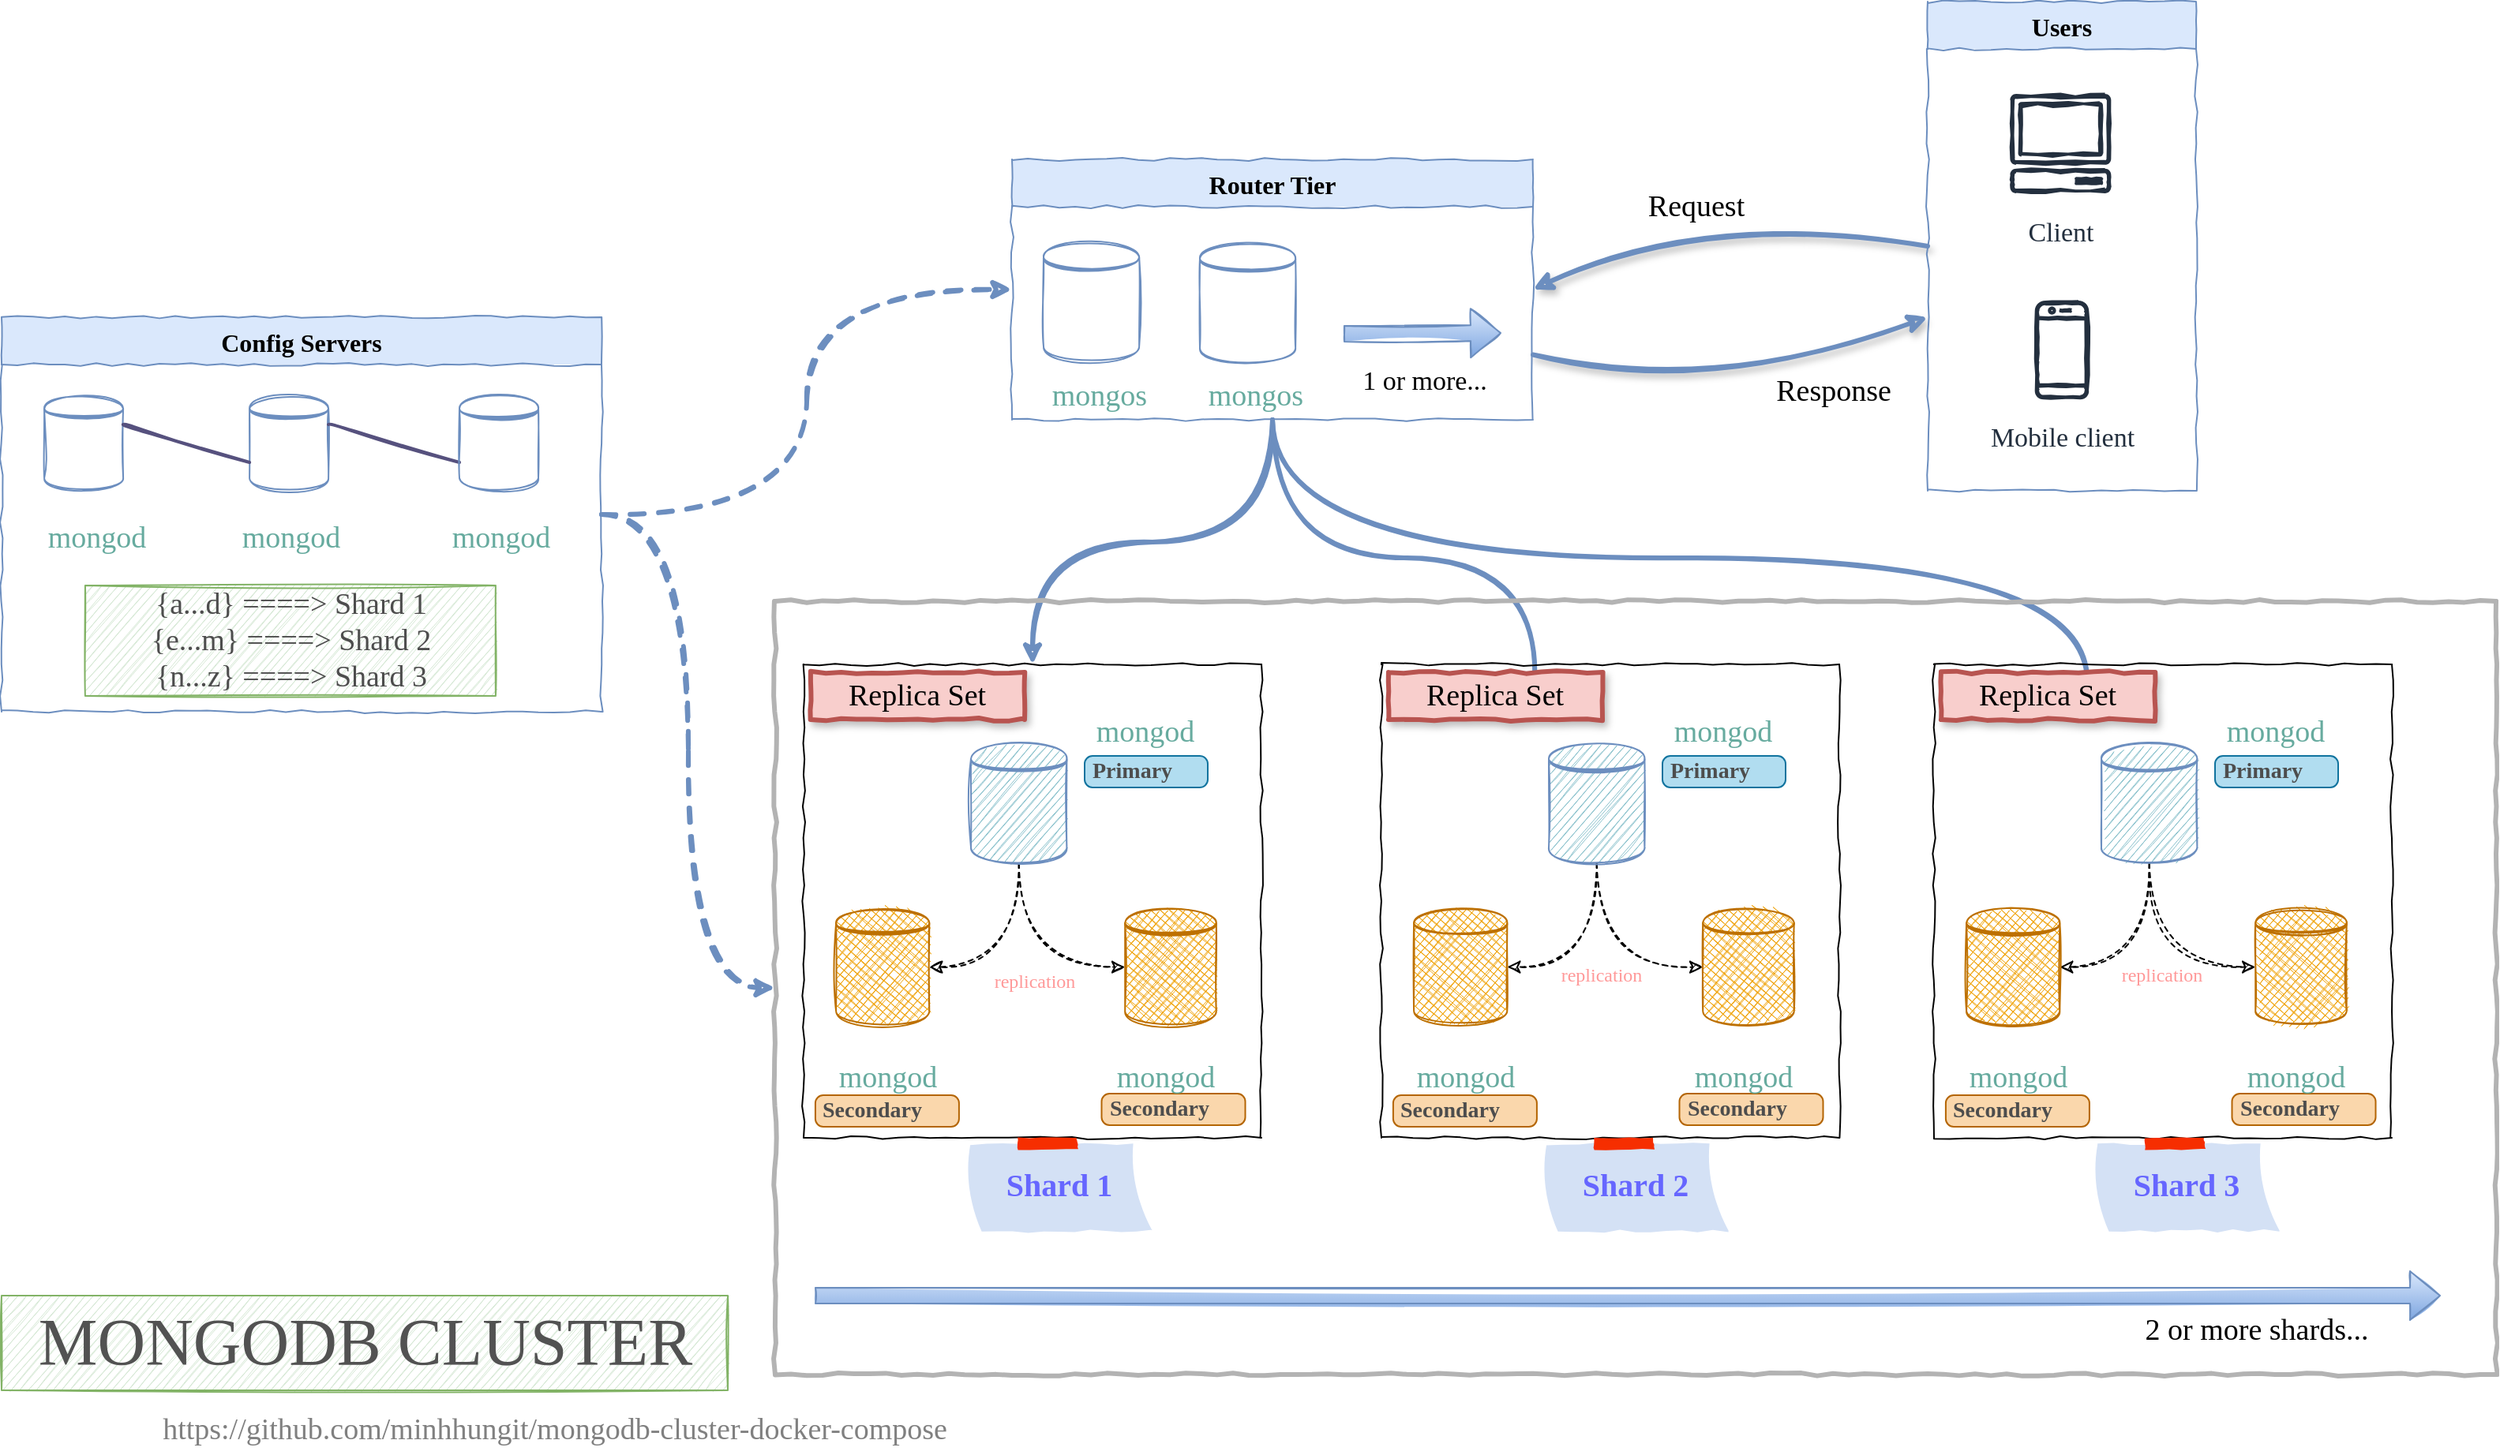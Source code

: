 <mxfile version="14.6.13" type="device"><diagram id="qruu1qbwlz3xJrJUmYNn" name="Page-1"><mxGraphModel dx="2073" dy="1407" grid="1" gridSize="10" guides="1" tooltips="1" connect="1" arrows="1" fold="1" page="0" pageScale="1" pageWidth="1200" pageHeight="1920" background="none" math="0" shadow="0"><root><mxCell id="0"/><mxCell id="1" parent="0"/><mxCell id="0djMGg18RLycCViblu4X-213" style="edgeStyle=orthogonalEdgeStyle;orthogonalLoop=1;jettySize=auto;html=1;exitX=1;exitY=0.5;exitDx=0;exitDy=0;entryX=0;entryY=0.5;entryDx=0;entryDy=0;fontFamily=Lucida Console;fontSize=12;strokeWidth=3;fillColor=#dae8fc;strokeColor=#6c8ebf;dashed=1;curved=1;sketch=1;" edge="1" parent="1" source="0djMGg18RLycCViblu4X-12" target="0djMGg18RLycCViblu4X-15"><mxGeometry relative="1" as="geometry"/></mxCell><mxCell id="0djMGg18RLycCViblu4X-353" style="edgeStyle=orthogonalEdgeStyle;orthogonalLoop=1;jettySize=auto;html=1;exitX=1;exitY=0.5;exitDx=0;exitDy=0;entryX=0;entryY=0.5;entryDx=0;entryDy=0;fontFamily=Lucida Console;fontSize=12;fillColor=#dae8fc;strokeColor=#6c8ebf;strokeWidth=3;dashed=1;curved=1;sketch=1;" edge="1" parent="1" source="0djMGg18RLycCViblu4X-12" target="0djMGg18RLycCViblu4X-278"><mxGeometry relative="1" as="geometry"/></mxCell><mxCell id="0djMGg18RLycCViblu4X-12" value="Config Servers" style="swimlane;fontSize=16;startSize=30;fontFamily=Lucida Console;sketchStyle=comic;collapsible=0;fillColor=#dae8fc;strokeColor=#6c8ebf;sketch=1;" vertex="1" parent="1"><mxGeometry x="-230" y="130" width="380" height="250" as="geometry"/></mxCell><mxCell id="0djMGg18RLycCViblu4X-84" value="" style="group;sketch=1;" vertex="1" connectable="0" parent="0djMGg18RLycCViblu4X-12"><mxGeometry x="27.05" y="50" width="65.9" height="75" as="geometry"/></mxCell><mxCell id="0djMGg18RLycCViblu4X-73" value="" style="shape=datastore;whiteSpace=wrap;html=1;glass=0;fontFamily=Lucida Console;fontSize=16;strokeColor=#6c8ebf;shadow=0;fillStyle=solid;sketch=1;" vertex="1" parent="0djMGg18RLycCViblu4X-84"><mxGeometry width="50" height="60" as="geometry"/></mxCell><mxCell id="0djMGg18RLycCViblu4X-74" value="" style="shape=image;verticalLabelPosition=bottom;labelBackgroundColor=#ffffff;verticalAlign=top;aspect=fixed;imageAspect=0;image=https://upload.wikimedia.org/wikipedia/commons/thumb/f/f9/Antu_mongodb.svg/2048px-Antu_mongodb.svg.png;direction=south;sketch=1;" vertex="1" parent="0djMGg18RLycCViblu4X-84"><mxGeometry x="11.667" y="19.997" width="26.667" height="26.667" as="geometry"/></mxCell><mxCell id="0djMGg18RLycCViblu4X-82" value="" style="shape=image;verticalLabelPosition=bottom;labelBackgroundColor=#ffffff;verticalAlign=top;aspect=fixed;imageAspect=0;image=https://www.docker.com/wp-content/uploads/2022/03/vertical-logo-monochromatic.png;sketch=1;" vertex="1" parent="0djMGg18RLycCViblu4X-84"><mxGeometry x="25" y="40" width="40.9" height="35" as="geometry"/></mxCell><mxCell id="0djMGg18RLycCViblu4X-85" value="" style="group;sketch=1;" vertex="1" connectable="0" parent="0djMGg18RLycCViblu4X-12"><mxGeometry x="157.05" y="50" width="65.9" height="75" as="geometry"/></mxCell><mxCell id="0djMGg18RLycCViblu4X-86" value="" style="shape=datastore;whiteSpace=wrap;html=1;glass=0;fontFamily=Lucida Console;fontSize=16;strokeColor=#6c8ebf;shadow=0;fillStyle=solid;sketch=1;" vertex="1" parent="0djMGg18RLycCViblu4X-85"><mxGeometry width="50" height="60" as="geometry"/></mxCell><mxCell id="0djMGg18RLycCViblu4X-87" value="" style="shape=image;verticalLabelPosition=bottom;labelBackgroundColor=#ffffff;verticalAlign=top;aspect=fixed;imageAspect=0;image=https://upload.wikimedia.org/wikipedia/commons/thumb/f/f9/Antu_mongodb.svg/2048px-Antu_mongodb.svg.png;direction=south;sketch=1;" vertex="1" parent="0djMGg18RLycCViblu4X-85"><mxGeometry x="11.667" y="19.997" width="26.667" height="26.667" as="geometry"/></mxCell><mxCell id="0djMGg18RLycCViblu4X-88" value="" style="shape=image;verticalLabelPosition=bottom;labelBackgroundColor=#ffffff;verticalAlign=top;aspect=fixed;imageAspect=0;image=https://www.docker.com/wp-content/uploads/2022/03/vertical-logo-monochromatic.png;sketch=1;" vertex="1" parent="0djMGg18RLycCViblu4X-85"><mxGeometry x="25" y="40" width="40.9" height="35" as="geometry"/></mxCell><mxCell id="0djMGg18RLycCViblu4X-419" value="mongod" style="text;html=1;align=center;verticalAlign=middle;resizable=0;points=[];autosize=1;strokeColor=none;fontSize=19;fontFamily=Lucida Console;fontColor=#67AB9F;sketch=1;" vertex="1" parent="0djMGg18RLycCViblu4X-12"><mxGeometry x="142.95" y="125" width="80" height="30" as="geometry"/></mxCell><mxCell id="0djMGg18RLycCViblu4X-421" value="mongod" style="text;html=1;align=center;verticalAlign=middle;resizable=0;points=[];autosize=1;strokeColor=none;fontSize=19;fontFamily=Lucida Console;fontColor=#67AB9F;sketch=1;" vertex="1" parent="0djMGg18RLycCViblu4X-12"><mxGeometry x="20.0" y="125" width="80" height="30" as="geometry"/></mxCell><mxCell id="0djMGg18RLycCViblu4X-422" value="mongod" style="text;html=1;align=center;verticalAlign=middle;resizable=0;points=[];autosize=1;strokeColor=none;fontSize=19;fontFamily=Lucida Console;fontColor=#67AB9F;sketch=1;" vertex="1" parent="0djMGg18RLycCViblu4X-12"><mxGeometry x="275.9" y="125" width="80" height="30" as="geometry"/></mxCell><mxCell id="0djMGg18RLycCViblu4X-424" style="orthogonalLoop=1;jettySize=auto;html=1;exitX=1;exitY=0.3;exitDx=0;exitDy=0;entryX=0;entryY=0.7;entryDx=0;entryDy=0;fontFamily=Lucida Console;fontSize=19;fontColor=#67AB9F;strokeWidth=2;endArrow=none;endFill=0;fillColor=#d0cee2;strokeColor=#56517e;curved=1;sketch=1;" edge="1" parent="0djMGg18RLycCViblu4X-12" source="0djMGg18RLycCViblu4X-73" target="0djMGg18RLycCViblu4X-86"><mxGeometry relative="1" as="geometry"/></mxCell><mxCell id="0djMGg18RLycCViblu4X-425" style="orthogonalLoop=1;jettySize=auto;html=1;exitX=1;exitY=0.3;exitDx=0;exitDy=0;fontFamily=Lucida Console;fontSize=19;fontColor=#67AB9F;strokeWidth=2;endArrow=none;endFill=0;fillColor=#d0cee2;strokeColor=#56517e;entryX=0;entryY=0.7;entryDx=0;entryDy=0;curved=1;sketch=1;" edge="1" parent="0djMGg18RLycCViblu4X-12" source="0djMGg18RLycCViblu4X-86" target="0djMGg18RLycCViblu4X-90"><mxGeometry relative="1" as="geometry"><mxPoint x="111.706" y="300" as="targetPoint"/></mxGeometry></mxCell><mxCell id="0djMGg18RLycCViblu4X-89" value="" style="group;sketch=1;" vertex="1" connectable="0" parent="0djMGg18RLycCViblu4X-12"><mxGeometry x="290" y="50" width="65.9" height="75" as="geometry"/></mxCell><mxCell id="0djMGg18RLycCViblu4X-90" value="" style="shape=datastore;whiteSpace=wrap;html=1;glass=0;fontFamily=Lucida Console;fontSize=16;strokeColor=#6c8ebf;shadow=0;fillStyle=solid;sketch=1;" vertex="1" parent="0djMGg18RLycCViblu4X-89"><mxGeometry width="50" height="60" as="geometry"/></mxCell><mxCell id="0djMGg18RLycCViblu4X-91" value="" style="shape=image;verticalLabelPosition=bottom;labelBackgroundColor=#ffffff;verticalAlign=top;aspect=fixed;imageAspect=0;image=https://upload.wikimedia.org/wikipedia/commons/thumb/f/f9/Antu_mongodb.svg/2048px-Antu_mongodb.svg.png;direction=south;sketch=1;" vertex="1" parent="0djMGg18RLycCViblu4X-89"><mxGeometry x="11.667" y="19.997" width="26.667" height="26.667" as="geometry"/></mxCell><mxCell id="0djMGg18RLycCViblu4X-92" value="" style="shape=image;verticalLabelPosition=bottom;labelBackgroundColor=#ffffff;verticalAlign=top;aspect=fixed;imageAspect=0;image=https://www.docker.com/wp-content/uploads/2022/03/vertical-logo-monochromatic.png;sketch=1;" vertex="1" parent="0djMGg18RLycCViblu4X-89"><mxGeometry x="25" y="40" width="40.9" height="35" as="geometry"/></mxCell><mxCell id="0djMGg18RLycCViblu4X-635" value="&lt;font color=&quot;#4d4d4d&quot;&gt;{a...d} ====&amp;gt; Shard 1&lt;br&gt;{e...m} ====&amp;gt; Shard 2&lt;br&gt;{n...z} ====&amp;gt; Shard 3&lt;/font&gt;" style="text;html=1;align=center;verticalAlign=middle;resizable=0;points=[];autosize=1;strokeColor=#82b366;fontSize=19;fontFamily=Lucida Console;fillColor=#d5e8d4;glass=0;sketch=1;" vertex="1" parent="0djMGg18RLycCViblu4X-12"><mxGeometry x="52.95" y="170" width="260" height="70" as="geometry"/></mxCell><mxCell id="0djMGg18RLycCViblu4X-373" style="edgeStyle=orthogonalEdgeStyle;orthogonalLoop=1;jettySize=auto;html=1;exitX=0.5;exitY=1;exitDx=0;exitDy=0;fontFamily=Lucida Console;fontSize=12;strokeWidth=3;strokeColor=#6c8ebf;fillColor=#dae8fc;curved=1;sketch=1;" edge="1" parent="1" source="0djMGg18RLycCViblu4X-15" target="0djMGg18RLycCViblu4X-258"><mxGeometry relative="1" as="geometry"/></mxCell><mxCell id="0djMGg18RLycCViblu4X-374" style="edgeStyle=orthogonalEdgeStyle;orthogonalLoop=1;jettySize=auto;html=1;exitX=0.5;exitY=1;exitDx=0;exitDy=0;entryX=0.5;entryY=0;entryDx=0;entryDy=0;fontFamily=Lucida Console;fontSize=12;strokeWidth=3;strokeColor=#6c8ebf;fillColor=#dae8fc;curved=1;sketch=1;" edge="1" parent="1" source="0djMGg18RLycCViblu4X-15"><mxGeometry relative="1" as="geometry"><mxPoint x="741" y="370" as="targetPoint"/></mxGeometry></mxCell><mxCell id="0djMGg18RLycCViblu4X-375" style="edgeStyle=orthogonalEdgeStyle;orthogonalLoop=1;jettySize=auto;html=1;exitX=0.5;exitY=1;exitDx=0;exitDy=0;fontFamily=Lucida Console;fontSize=12;strokeWidth=3;strokeColor=#6c8ebf;fillColor=#dae8fc;curved=1;sketch=1;" edge="1" parent="1" source="0djMGg18RLycCViblu4X-15"><mxGeometry relative="1" as="geometry"><mxPoint x="1091" y="370" as="targetPoint"/></mxGeometry></mxCell><mxCell id="0djMGg18RLycCViblu4X-632" style="edgeStyle=none;orthogonalLoop=1;jettySize=auto;html=1;exitX=1;exitY=0.75;exitDx=0;exitDy=0;shadow=1;fontFamily=Lucida Console;fontSize=19;fontColor=#000000;endArrow=classic;endFill=1;strokeWidth=3;fillColor=#dae8fc;strokeColor=#6c8ebf;curved=1;sketch=1;" edge="1" parent="1" source="0djMGg18RLycCViblu4X-15"><mxGeometry relative="1" as="geometry"><mxPoint x="990" y="130" as="targetPoint"/><Array as="points"><mxPoint x="850" y="180"/></Array></mxGeometry></mxCell><mxCell id="0djMGg18RLycCViblu4X-634" value="Response" style="edgeLabel;html=1;align=center;verticalAlign=middle;resizable=0;points=[];fontSize=19;fontFamily=Lucida Console;fontColor=#000000;sketch=1;" vertex="1" connectable="0" parent="0djMGg18RLycCViblu4X-632"><mxGeometry x="-0.402" y="2" relative="1" as="geometry"><mxPoint x="113" y="7" as="offset"/></mxGeometry></mxCell><mxCell id="0djMGg18RLycCViblu4X-15" value="Router Tier" style="swimlane;startSize=30;fontSize=16;fontFamily=Lucida Console;sketchStyle=comic;collapsible=0;fillColor=#dae8fc;strokeColor=#6c8ebf;sketch=1;" vertex="1" parent="1"><mxGeometry x="410" y="30" width="330" height="165" as="geometry"/></mxCell><mxCell id="0djMGg18RLycCViblu4X-388" value="" style="shape=flexArrow;endArrow=classic;html=1;fontFamily=Lucida Console;fontSize=12;gradientColor=#7ea6e0;fillColor=#dae8fc;strokeColor=#6c8ebf;curved=1;sketch=1;" edge="1" parent="0djMGg18RLycCViblu4X-15"><mxGeometry width="50" height="50" relative="1" as="geometry"><mxPoint x="210" y="110.5" as="sourcePoint"/><mxPoint x="310" y="110" as="targetPoint"/></mxGeometry></mxCell><mxCell id="0djMGg18RLycCViblu4X-389" value="&lt;font style=&quot;font-size: 17px&quot;&gt;1 or more...&lt;/font&gt;" style="edgeLabel;html=1;align=center;verticalAlign=middle;resizable=0;points=[];fontSize=12;fontFamily=Lucida Console;sketch=1;" vertex="1" connectable="0" parent="0djMGg18RLycCViblu4X-388"><mxGeometry x="-0.282" y="3" relative="1" as="geometry"><mxPoint x="15" y="33" as="offset"/></mxGeometry></mxCell><mxCell id="0djMGg18RLycCViblu4X-394" value="" style="group;sketch=1;" vertex="1" connectable="0" parent="0djMGg18RLycCViblu4X-15"><mxGeometry x="20" y="52" width="70" height="88" as="geometry"/></mxCell><mxCell id="0djMGg18RLycCViblu4X-127" value="" style="shape=datastore;whiteSpace=wrap;html=1;glass=0;fontFamily=Lucida Console;fontSize=16;strokeColor=#6c8ebf;shadow=0;fillStyle=solid;sketch=1;" vertex="1" parent="0djMGg18RLycCViblu4X-394"><mxGeometry width="60.569" height="76.522" as="geometry"/></mxCell><mxCell id="0djMGg18RLycCViblu4X-128" value="" style="shape=image;verticalLabelPosition=bottom;labelBackgroundColor=#ffffff;verticalAlign=top;aspect=fixed;imageAspect=0;image=https://upload.wikimedia.org/wikipedia/commons/thumb/f/f9/Antu_mongodb.svg/2048px-Antu_mongodb.svg.png;direction=south;sketch=1;" vertex="1" parent="0djMGg18RLycCViblu4X-394"><mxGeometry x="8.653" y="22.957" width="38.261" height="38.261" as="geometry"/></mxCell><mxCell id="0djMGg18RLycCViblu4X-129" value="" style="shape=image;verticalLabelPosition=bottom;labelBackgroundColor=#ffffff;verticalAlign=top;aspect=fixed;imageAspect=0;image=https://www.docker.com/wp-content/uploads/2022/03/vertical-logo-monochromatic.png;sketch=1;" vertex="1" parent="0djMGg18RLycCViblu4X-394"><mxGeometry x="34.611" y="61.217" width="31.297" height="26.783" as="geometry"/></mxCell><mxCell id="0djMGg18RLycCViblu4X-403" value="" style="group;sketch=1;" vertex="1" connectable="0" parent="0djMGg18RLycCViblu4X-15"><mxGeometry x="119" y="53" width="70" height="88" as="geometry"/></mxCell><mxCell id="0djMGg18RLycCViblu4X-404" value="" style="shape=datastore;whiteSpace=wrap;html=1;glass=0;fontFamily=Lucida Console;fontSize=16;strokeColor=#6c8ebf;shadow=0;fillStyle=solid;sketch=1;" vertex="1" parent="0djMGg18RLycCViblu4X-403"><mxGeometry width="60.569" height="76.522" as="geometry"/></mxCell><mxCell id="0djMGg18RLycCViblu4X-405" value="" style="shape=image;verticalLabelPosition=bottom;labelBackgroundColor=#ffffff;verticalAlign=top;aspect=fixed;imageAspect=0;image=https://upload.wikimedia.org/wikipedia/commons/thumb/f/f9/Antu_mongodb.svg/2048px-Antu_mongodb.svg.png;direction=south;sketch=1;" vertex="1" parent="0djMGg18RLycCViblu4X-403"><mxGeometry x="8.653" y="22.957" width="38.261" height="38.261" as="geometry"/></mxCell><mxCell id="0djMGg18RLycCViblu4X-406" value="" style="shape=image;verticalLabelPosition=bottom;labelBackgroundColor=#ffffff;verticalAlign=top;aspect=fixed;imageAspect=0;image=https://www.docker.com/wp-content/uploads/2022/03/vertical-logo-monochromatic.png;sketch=1;" vertex="1" parent="0djMGg18RLycCViblu4X-403"><mxGeometry x="34.611" y="61.217" width="31.297" height="26.783" as="geometry"/></mxCell><mxCell id="0djMGg18RLycCViblu4X-417" value="mongos" style="text;html=1;align=center;verticalAlign=middle;resizable=0;points=[];autosize=1;strokeColor=none;fontSize=19;fontFamily=Lucida Console;fontColor=#67AB9F;sketch=1;" vertex="1" parent="0djMGg18RLycCViblu4X-15"><mxGeometry x="15" y="135" width="80" height="30" as="geometry"/></mxCell><mxCell id="0djMGg18RLycCViblu4X-418" value="mongos" style="text;html=1;align=center;verticalAlign=middle;resizable=0;points=[];autosize=1;strokeColor=none;fontSize=19;fontFamily=Lucida Console;fontColor=#67AB9F;sketch=1;" vertex="1" parent="0djMGg18RLycCViblu4X-15"><mxGeometry x="114" y="135" width="80" height="30" as="geometry"/></mxCell><mxCell id="0djMGg18RLycCViblu4X-278" value="" style="swimlane;startSize=0;shadow=0;glass=0;disableMultiStroke=0;disableMultiStrokeFill=0;sketchStyle=comic;pointerEvents=1;fontFamily=Lucida Console;fontSize=12;fillColor=#bac8d3;collapsible=0;strokeWidth=3;swimlaneLine=0;strokeColor=#B3B3B3;sketch=1;" vertex="1" parent="1"><mxGeometry x="260" y="310" width="1090" height="490" as="geometry"/></mxCell><mxCell id="0djMGg18RLycCViblu4X-258" value="" style="swimlane;startSize=0;shadow=0;glass=0;fontFamily=Lucida Console;fontSize=16;fillColor=#ffffff;gradientColor=none;sketchStyle=comic;collapsible=0;sketch=1;" vertex="1" parent="0djMGg18RLycCViblu4X-278"><mxGeometry x="18" y="40" width="290" height="300" as="geometry"/></mxCell><mxCell id="0djMGg18RLycCViblu4X-259" style="edgeStyle=orthogonalEdgeStyle;orthogonalLoop=1;jettySize=auto;html=1;exitX=0.5;exitY=1;exitDx=0;exitDy=0;entryX=1;entryY=0.5;entryDx=0;entryDy=0;fontFamily=Lucida Console;fontSize=16;dashed=1;curved=1;sketch=1;" edge="1" parent="0djMGg18RLycCViblu4X-258" source="0djMGg18RLycCViblu4X-264" target="0djMGg18RLycCViblu4X-272"><mxGeometry relative="1" as="geometry"/></mxCell><mxCell id="0djMGg18RLycCViblu4X-260" value="&lt;font color=&quot;#ff9999&quot;&gt;replication&lt;/font&gt;" style="edgeLabel;html=1;align=center;verticalAlign=middle;resizable=0;points=[];fontSize=12;fontFamily=Lucida Console;fontStyle=0;fontColor=#67AB9F;labelBackgroundColor=#ffffff;sketch=1;" vertex="1" connectable="0" parent="0djMGg18RLycCViblu4X-259"><mxGeometry x="-0.23" y="-2" relative="1" as="geometry"><mxPoint x="11" y="28" as="offset"/></mxGeometry></mxCell><mxCell id="0djMGg18RLycCViblu4X-261" style="edgeStyle=orthogonalEdgeStyle;orthogonalLoop=1;jettySize=auto;html=1;exitX=0.5;exitY=1;exitDx=0;exitDy=0;entryX=0;entryY=0.5;entryDx=0;entryDy=0;fontFamily=Lucida Console;fontSize=16;dashed=1;curved=1;sketch=1;" edge="1" parent="0djMGg18RLycCViblu4X-258" source="0djMGg18RLycCViblu4X-264" target="0djMGg18RLycCViblu4X-268"><mxGeometry relative="1" as="geometry"/></mxCell><mxCell id="0djMGg18RLycCViblu4X-263" value="" style="group;sketch=1;" vertex="1" connectable="0" parent="0djMGg18RLycCViblu4X-258"><mxGeometry x="106" y="50" width="80" height="95" as="geometry"/></mxCell><mxCell id="0djMGg18RLycCViblu4X-264" value="" style="shape=datastore;whiteSpace=wrap;html=1;glass=0;fontFamily=Lucida Console;fontSize=16;strokeColor=#6c8ebf;shadow=0;fillStyle=hachure;fillColor=#89C1CC;sketch=1;" vertex="1" parent="0djMGg18RLycCViblu4X-263"><mxGeometry width="60.698" height="76" as="geometry"/></mxCell><mxCell id="0djMGg18RLycCViblu4X-265" value="" style="shape=image;verticalLabelPosition=bottom;labelBackgroundColor=#ffffff;verticalAlign=top;aspect=fixed;imageAspect=0;image=https://upload.wikimedia.org/wikipedia/commons/thumb/f/f9/Antu_mongodb.svg/2048px-Antu_mongodb.svg.png;direction=south;sketch=1;" vertex="1" parent="0djMGg18RLycCViblu4X-263"><mxGeometry x="14.164" y="25.329" width="32.372" height="32.372" as="geometry"/></mxCell><mxCell id="0djMGg18RLycCViblu4X-266" value="" style="shape=image;verticalLabelPosition=bottom;labelBackgroundColor=#ffffff;verticalAlign=top;aspect=fixed;imageAspect=0;image=https://www.docker.com/wp-content/uploads/2022/03/vertical-logo-monochromatic.png;dashed=1;dashPattern=1 1;sketch=1;" vertex="1" parent="0djMGg18RLycCViblu4X-263"><mxGeometry x="38.001" y="52.513" width="49.651" height="42.489" as="geometry"/></mxCell><mxCell id="0djMGg18RLycCViblu4X-329" value="&lt;font color=&quot;#4d4d4d&quot;&gt;Secondary&lt;/font&gt;" style="html=1;shadow=0;dashed=0;shape=mxgraph.bootstrap.rrect;rSize=5;strokeColor=#b46504;strokeWidth=1;fillColor=#fad7ac;whiteSpace=wrap;align=left;verticalAlign=middle;spacingLeft=0;fontStyle=1;fontSize=14;spacing=5;glass=0;disableMultiStroke=0;disableMultiStrokeFill=0;sketchStyle=comic;pointerEvents=1;fontFamily=Lucida Console;sketch=1;" vertex="1" parent="0djMGg18RLycCViblu4X-258"><mxGeometry x="7.45" y="273" width="91" height="20" as="geometry"/></mxCell><mxCell id="0djMGg18RLycCViblu4X-328" value="&lt;font color=&quot;#4d4d4d&quot;&gt;Primary&lt;/font&gt;" style="html=1;shadow=0;dashed=0;shape=mxgraph.bootstrap.rrect;rSize=5;strokeColor=#10739e;strokeWidth=1;fillColor=#b1ddf0;whiteSpace=wrap;align=left;verticalAlign=middle;spacingLeft=0;fontStyle=1;fontSize=14;spacing=5;glass=0;disableMultiStroke=0;disableMultiStrokeFill=0;sketchStyle=comic;pointerEvents=1;fontFamily=Lucida Console;sketch=1;" vertex="1" parent="0djMGg18RLycCViblu4X-258"><mxGeometry x="178" y="58" width="78" height="20" as="geometry"/></mxCell><mxCell id="0djMGg18RLycCViblu4X-334" value="&lt;font color=&quot;#4d4d4d&quot;&gt;Secondary&lt;/font&gt;" style="html=1;shadow=0;dashed=0;shape=mxgraph.bootstrap.rrect;rSize=5;strokeColor=#b46504;strokeWidth=1;fillColor=#fad7ac;whiteSpace=wrap;align=left;verticalAlign=middle;spacingLeft=0;fontStyle=1;fontSize=14;spacing=5;glass=0;disableMultiStroke=0;disableMultiStrokeFill=0;sketchStyle=comic;pointerEvents=1;fontFamily=Lucida Console;sketch=1;" vertex="1" parent="0djMGg18RLycCViblu4X-258"><mxGeometry x="188.75" y="272" width="91" height="20" as="geometry"/></mxCell><mxCell id="0djMGg18RLycCViblu4X-427" value="mongod" style="text;html=1;align=center;verticalAlign=middle;resizable=0;points=[];autosize=1;strokeColor=none;fontSize=19;fontFamily=Lucida Console;fontColor=#67AB9F;sketch=1;" vertex="1" parent="0djMGg18RLycCViblu4X-258"><mxGeometry x="176" y="28" width="80" height="30" as="geometry"/></mxCell><mxCell id="0djMGg18RLycCViblu4X-429" value="mongod" style="text;html=1;align=center;verticalAlign=middle;resizable=0;points=[];autosize=1;strokeColor=none;fontSize=19;fontFamily=Lucida Console;fontColor=#67AB9F;sketch=1;" vertex="1" parent="0djMGg18RLycCViblu4X-258"><mxGeometry x="188.75" y="247" width="80" height="30" as="geometry"/></mxCell><mxCell id="0djMGg18RLycCViblu4X-428" value="mongod" style="text;html=1;align=center;verticalAlign=middle;resizable=0;points=[];autosize=1;strokeColor=none;fontSize=19;fontFamily=Lucida Console;fontColor=#67AB9F;sketch=1;" vertex="1" parent="0djMGg18RLycCViblu4X-258"><mxGeometry x="12.95" y="247" width="80" height="30" as="geometry"/></mxCell><mxCell id="0djMGg18RLycCViblu4X-436" value="Replica Set" style="whiteSpace=wrap;html=1;shadow=1;glass=0;disableMultiStroke=0;disableMultiStrokeFill=0;sketchStyle=comic;pointerEvents=1;fontFamily=Lucida Console;fontSize=19;strokeColor=#b85450;strokeWidth=3;fillColor=#f8cecc;fillStyle=hachure;sketch=1;" vertex="1" parent="0djMGg18RLycCViblu4X-258"><mxGeometry x="4.45" y="5" width="135.55" height="30" as="geometry"/></mxCell><mxCell id="0djMGg18RLycCViblu4X-271" value="" style="group;sketch=1;" vertex="1" connectable="0" parent="0djMGg18RLycCViblu4X-258"><mxGeometry x="20.55" y="155" width="77.9" height="92" as="geometry"/></mxCell><mxCell id="0djMGg18RLycCViblu4X-272" value="" style="shape=datastore;whiteSpace=wrap;html=1;glass=0;fontFamily=Lucida Console;fontSize=16;strokeColor=#BD7000;shadow=0;fillStyle=cross-hatch;fillColor=#f0a30a;fontColor=#000000;sketch=1;" vertex="1" parent="0djMGg18RLycCViblu4X-271"><mxGeometry width="59.105" height="73.6" as="geometry"/></mxCell><mxCell id="0djMGg18RLycCViblu4X-273" value="" style="shape=image;verticalLabelPosition=bottom;labelBackgroundColor=#ffffff;verticalAlign=top;aspect=fixed;imageAspect=0;image=https://upload.wikimedia.org/wikipedia/commons/thumb/f/f9/Antu_mongodb.svg/2048px-Antu_mongodb.svg.png;direction=south;sketch=1;" vertex="1" parent="0djMGg18RLycCViblu4X-271"><mxGeometry x="13.792" y="24.529" width="27.476" height="27.476" as="geometry"/></mxCell><mxCell id="0djMGg18RLycCViblu4X-274" value="" style="shape=image;verticalLabelPosition=bottom;labelBackgroundColor=#ffffff;verticalAlign=top;aspect=fixed;imageAspect=0;image=https://www.docker.com/wp-content/uploads/2022/03/vertical-logo-monochromatic.png;sketch=1;" vertex="1" parent="0djMGg18RLycCViblu4X-271"><mxGeometry x="29.552" y="49.067" width="42.141" height="36.062" as="geometry"/></mxCell><mxCell id="0djMGg18RLycCViblu4X-431" style="edgeStyle=none;orthogonalLoop=1;jettySize=auto;html=1;exitX=0;exitY=0.3;exitDx=0;exitDy=0;fontFamily=Lucida Console;fontSize=19;fontColor=#67AB9F;endArrow=none;endFill=0;strokeWidth=2;curved=1;sketch=1;" edge="1" parent="0djMGg18RLycCViblu4X-271" source="0djMGg18RLycCViblu4X-272" target="0djMGg18RLycCViblu4X-272"><mxGeometry relative="1" as="geometry"/></mxCell><mxCell id="0djMGg18RLycCViblu4X-267" value="" style="group;sketch=1;" vertex="1" connectable="0" parent="0djMGg18RLycCViblu4X-258"><mxGeometry x="203.6" y="155" width="76.15" height="92" as="geometry"/></mxCell><mxCell id="0djMGg18RLycCViblu4X-268" value="" style="shape=datastore;whiteSpace=wrap;html=1;glass=0;fontFamily=Lucida Console;fontSize=16;strokeColor=#BD7000;shadow=0;fillStyle=cross-hatch;fillColor=#f0a30a;sketch=1;" vertex="1" parent="0djMGg18RLycCViblu4X-267"><mxGeometry width="57.777" height="73.6" as="geometry"/></mxCell><mxCell id="0djMGg18RLycCViblu4X-269" value="" style="shape=image;verticalLabelPosition=bottom;labelBackgroundColor=#ffffff;verticalAlign=top;aspect=fixed;imageAspect=0;image=https://upload.wikimedia.org/wikipedia/commons/thumb/f/f9/Antu_mongodb.svg/2048px-Antu_mongodb.svg.png;direction=south;sketch=1;" vertex="1" parent="0djMGg18RLycCViblu4X-267"><mxGeometry x="13.482" y="24.529" width="26.667" height="26.667" as="geometry"/></mxCell><mxCell id="0djMGg18RLycCViblu4X-270" value="" style="shape=image;verticalLabelPosition=bottom;labelBackgroundColor=#ffffff;verticalAlign=top;aspect=fixed;imageAspect=0;image=https://www.docker.com/wp-content/uploads/2022/03/vertical-logo-monochromatic.png;sketch=1;" vertex="1" parent="0djMGg18RLycCViblu4X-267"><mxGeometry x="28.888" y="49.067" width="40.9" height="35" as="geometry"/></mxCell><mxCell id="0djMGg18RLycCViblu4X-346" value="&lt;font style=&quot;font-size: 20px&quot; color=&quot;#6666ff&quot;&gt;&lt;b&gt;Shard 1&lt;/b&gt;&lt;/font&gt;" style="strokeWidth=1;shadow=0;dashed=0;align=center;html=1;shape=mxgraph.mockup.text.stickyNote2;fontColor=#666666;mainText=;fontSize=17;whiteSpace=wrap;strokeColor=#F62E00;glass=0;disableMultiStroke=0;disableMultiStrokeFill=0;sketchStyle=comic;pointerEvents=1;fontFamily=Lucida Console;fillColor=#D4E1F5;sketch=1;" vertex="1" parent="0djMGg18RLycCViblu4X-278"><mxGeometry x="120" y="340" width="120" height="60" as="geometry"/></mxCell><mxCell id="0djMGg18RLycCViblu4X-351" value="" style="shape=flexArrow;endArrow=classic;html=1;fontFamily=Lucida Console;fontSize=12;gradientColor=#7ea6e0;fillColor=#dae8fc;strokeColor=#6c8ebf;curved=1;sketch=1;" edge="1" parent="0djMGg18RLycCViblu4X-278"><mxGeometry width="50" height="50" relative="1" as="geometry"><mxPoint x="25.0" y="440" as="sourcePoint"/><mxPoint x="1055" y="440" as="targetPoint"/></mxGeometry></mxCell><mxCell id="0djMGg18RLycCViblu4X-390" value="2 or more shards..." style="edgeLabel;align=center;verticalAlign=middle;resizable=0;points=[];fontSize=19;fontFamily=Lucida Console;labelBorderColor=none;html=1;sketch=1;" vertex="1" connectable="0" parent="0djMGg18RLycCViblu4X-351"><mxGeometry x="0.155" y="1" relative="1" as="geometry"><mxPoint x="318" y="23" as="offset"/></mxGeometry></mxCell><mxCell id="0djMGg18RLycCViblu4X-491" value="" style="swimlane;startSize=0;shadow=0;glass=0;fontFamily=Lucida Console;fontSize=16;fillColor=#ffffff;gradientColor=none;sketchStyle=comic;collapsible=0;sketch=1;" vertex="1" parent="0djMGg18RLycCViblu4X-278"><mxGeometry x="384" y="40" width="290" height="300" as="geometry"/></mxCell><mxCell id="0djMGg18RLycCViblu4X-492" style="edgeStyle=orthogonalEdgeStyle;orthogonalLoop=1;jettySize=auto;html=1;exitX=0.5;exitY=1;exitDx=0;exitDy=0;entryX=1;entryY=0.5;entryDx=0;entryDy=0;fontFamily=Lucida Console;fontSize=16;dashed=1;curved=1;sketch=1;" edge="1" parent="0djMGg18RLycCViblu4X-491" source="0djMGg18RLycCViblu4X-496" target="0djMGg18RLycCViblu4X-507"><mxGeometry relative="1" as="geometry"/></mxCell><mxCell id="0djMGg18RLycCViblu4X-494" style="edgeStyle=orthogonalEdgeStyle;orthogonalLoop=1;jettySize=auto;html=1;exitX=0.5;exitY=1;exitDx=0;exitDy=0;entryX=0;entryY=0.5;entryDx=0;entryDy=0;fontFamily=Lucida Console;fontSize=16;dashed=1;curved=1;sketch=1;" edge="1" parent="0djMGg18RLycCViblu4X-491" source="0djMGg18RLycCViblu4X-496" target="0djMGg18RLycCViblu4X-512"><mxGeometry relative="1" as="geometry"/></mxCell><mxCell id="0djMGg18RLycCViblu4X-495" value="" style="group;sketch=1;" vertex="1" connectable="0" parent="0djMGg18RLycCViblu4X-491"><mxGeometry x="106" y="50" width="80" height="95" as="geometry"/></mxCell><mxCell id="0djMGg18RLycCViblu4X-496" value="" style="shape=datastore;whiteSpace=wrap;html=1;glass=0;fontFamily=Lucida Console;fontSize=16;strokeColor=#6c8ebf;shadow=0;fillStyle=hachure;fillColor=#89C1CC;sketch=1;" vertex="1" parent="0djMGg18RLycCViblu4X-495"><mxGeometry width="60.698" height="76" as="geometry"/></mxCell><mxCell id="0djMGg18RLycCViblu4X-497" value="" style="shape=image;verticalLabelPosition=bottom;labelBackgroundColor=#ffffff;verticalAlign=top;aspect=fixed;imageAspect=0;image=https://upload.wikimedia.org/wikipedia/commons/thumb/f/f9/Antu_mongodb.svg/2048px-Antu_mongodb.svg.png;direction=south;sketch=1;" vertex="1" parent="0djMGg18RLycCViblu4X-495"><mxGeometry x="14.164" y="25.329" width="32.372" height="32.372" as="geometry"/></mxCell><mxCell id="0djMGg18RLycCViblu4X-498" value="" style="shape=image;verticalLabelPosition=bottom;labelBackgroundColor=#ffffff;verticalAlign=top;aspect=fixed;imageAspect=0;image=https://www.docker.com/wp-content/uploads/2022/03/vertical-logo-monochromatic.png;dashed=1;dashPattern=1 1;sketch=1;" vertex="1" parent="0djMGg18RLycCViblu4X-495"><mxGeometry x="38.001" y="52.513" width="49.651" height="42.489" as="geometry"/></mxCell><mxCell id="0djMGg18RLycCViblu4X-499" value="&lt;font color=&quot;#4d4d4d&quot;&gt;Secondary&lt;/font&gt;" style="html=1;shadow=0;dashed=0;shape=mxgraph.bootstrap.rrect;rSize=5;strokeColor=#b46504;strokeWidth=1;fillColor=#fad7ac;whiteSpace=wrap;align=left;verticalAlign=middle;spacingLeft=0;fontStyle=1;fontSize=14;spacing=5;glass=0;disableMultiStroke=0;disableMultiStrokeFill=0;sketchStyle=comic;pointerEvents=1;fontFamily=Lucida Console;sketch=1;" vertex="1" parent="0djMGg18RLycCViblu4X-491"><mxGeometry x="7.45" y="273" width="91" height="20" as="geometry"/></mxCell><mxCell id="0djMGg18RLycCViblu4X-500" value="&lt;font color=&quot;#4d4d4d&quot;&gt;Primary&lt;/font&gt;" style="html=1;shadow=0;dashed=0;shape=mxgraph.bootstrap.rrect;rSize=5;strokeColor=#10739e;strokeWidth=1;fillColor=#b1ddf0;whiteSpace=wrap;align=left;verticalAlign=middle;spacingLeft=0;fontStyle=1;fontSize=14;spacing=5;glass=0;disableMultiStroke=0;disableMultiStrokeFill=0;sketchStyle=comic;pointerEvents=1;fontFamily=Lucida Console;sketch=1;" vertex="1" parent="0djMGg18RLycCViblu4X-491"><mxGeometry x="178" y="58" width="78" height="20" as="geometry"/></mxCell><mxCell id="0djMGg18RLycCViblu4X-501" value="&lt;font color=&quot;#4d4d4d&quot;&gt;Secondary&lt;/font&gt;" style="html=1;shadow=0;dashed=0;shape=mxgraph.bootstrap.rrect;rSize=5;strokeColor=#b46504;strokeWidth=1;fillColor=#fad7ac;whiteSpace=wrap;align=left;verticalAlign=middle;spacingLeft=0;fontStyle=1;fontSize=14;spacing=5;glass=0;disableMultiStroke=0;disableMultiStrokeFill=0;sketchStyle=comic;pointerEvents=1;fontFamily=Lucida Console;sketch=1;" vertex="1" parent="0djMGg18RLycCViblu4X-491"><mxGeometry x="188.75" y="272" width="91" height="20" as="geometry"/></mxCell><mxCell id="0djMGg18RLycCViblu4X-502" value="mongod" style="text;html=1;align=center;verticalAlign=middle;resizable=0;points=[];autosize=1;strokeColor=none;fontSize=19;fontFamily=Lucida Console;fontColor=#67AB9F;sketch=1;" vertex="1" parent="0djMGg18RLycCViblu4X-491"><mxGeometry x="176" y="28" width="80" height="30" as="geometry"/></mxCell><mxCell id="0djMGg18RLycCViblu4X-503" value="mongod" style="text;html=1;align=center;verticalAlign=middle;resizable=0;points=[];autosize=1;strokeColor=none;fontSize=19;fontFamily=Lucida Console;fontColor=#67AB9F;sketch=1;" vertex="1" parent="0djMGg18RLycCViblu4X-491"><mxGeometry x="188.75" y="247" width="80" height="30" as="geometry"/></mxCell><mxCell id="0djMGg18RLycCViblu4X-504" value="mongod" style="text;html=1;align=center;verticalAlign=middle;resizable=0;points=[];autosize=1;strokeColor=none;fontSize=19;fontFamily=Lucida Console;fontColor=#67AB9F;sketch=1;" vertex="1" parent="0djMGg18RLycCViblu4X-491"><mxGeometry x="12.95" y="247" width="80" height="30" as="geometry"/></mxCell><mxCell id="0djMGg18RLycCViblu4X-505" value="Replica Set" style="whiteSpace=wrap;html=1;shadow=1;glass=0;disableMultiStroke=0;disableMultiStrokeFill=0;sketchStyle=comic;pointerEvents=1;fontFamily=Lucida Console;fontSize=19;strokeColor=#b85450;strokeWidth=3;fillColor=#f8cecc;fillStyle=hachure;sketch=1;" vertex="1" parent="0djMGg18RLycCViblu4X-491"><mxGeometry x="4.45" y="5" width="135.55" height="30" as="geometry"/></mxCell><mxCell id="0djMGg18RLycCViblu4X-506" value="" style="group;sketch=1;" vertex="1" connectable="0" parent="0djMGg18RLycCViblu4X-491"><mxGeometry x="20.55" y="155" width="77.9" height="92" as="geometry"/></mxCell><mxCell id="0djMGg18RLycCViblu4X-507" value="" style="shape=datastore;whiteSpace=wrap;html=1;glass=0;fontFamily=Lucida Console;fontSize=16;strokeColor=#BD7000;shadow=0;fillStyle=cross-hatch;fillColor=#f0a30a;fontColor=#000000;sketch=1;" vertex="1" parent="0djMGg18RLycCViblu4X-506"><mxGeometry width="59.105" height="73.6" as="geometry"/></mxCell><mxCell id="0djMGg18RLycCViblu4X-508" value="" style="shape=image;verticalLabelPosition=bottom;labelBackgroundColor=#ffffff;verticalAlign=top;aspect=fixed;imageAspect=0;image=https://upload.wikimedia.org/wikipedia/commons/thumb/f/f9/Antu_mongodb.svg/2048px-Antu_mongodb.svg.png;direction=south;sketch=1;" vertex="1" parent="0djMGg18RLycCViblu4X-506"><mxGeometry x="13.792" y="24.529" width="27.476" height="27.476" as="geometry"/></mxCell><mxCell id="0djMGg18RLycCViblu4X-509" value="" style="shape=image;verticalLabelPosition=bottom;labelBackgroundColor=#ffffff;verticalAlign=top;aspect=fixed;imageAspect=0;image=https://www.docker.com/wp-content/uploads/2022/03/vertical-logo-monochromatic.png;sketch=1;" vertex="1" parent="0djMGg18RLycCViblu4X-506"><mxGeometry x="29.552" y="49.067" width="42.141" height="36.062" as="geometry"/></mxCell><mxCell id="0djMGg18RLycCViblu4X-510" style="edgeStyle=none;orthogonalLoop=1;jettySize=auto;html=1;exitX=0;exitY=0.3;exitDx=0;exitDy=0;fontFamily=Lucida Console;fontSize=19;fontColor=#67AB9F;endArrow=none;endFill=0;strokeWidth=2;curved=1;sketch=1;" edge="1" parent="0djMGg18RLycCViblu4X-506" source="0djMGg18RLycCViblu4X-507" target="0djMGg18RLycCViblu4X-507"><mxGeometry relative="1" as="geometry"/></mxCell><mxCell id="0djMGg18RLycCViblu4X-511" value="" style="group;sketch=1;" vertex="1" connectable="0" parent="0djMGg18RLycCViblu4X-491"><mxGeometry x="203.6" y="155" width="76.15" height="92" as="geometry"/></mxCell><mxCell id="0djMGg18RLycCViblu4X-512" value="" style="shape=datastore;whiteSpace=wrap;html=1;glass=0;fontFamily=Lucida Console;fontSize=16;strokeColor=#BD7000;shadow=0;fillStyle=cross-hatch;fillColor=#f0a30a;sketch=1;" vertex="1" parent="0djMGg18RLycCViblu4X-511"><mxGeometry width="57.777" height="73.6" as="geometry"/></mxCell><mxCell id="0djMGg18RLycCViblu4X-513" value="" style="shape=image;verticalLabelPosition=bottom;labelBackgroundColor=#ffffff;verticalAlign=top;aspect=fixed;imageAspect=0;image=https://upload.wikimedia.org/wikipedia/commons/thumb/f/f9/Antu_mongodb.svg/2048px-Antu_mongodb.svg.png;direction=south;sketch=1;" vertex="1" parent="0djMGg18RLycCViblu4X-511"><mxGeometry x="13.482" y="24.529" width="26.667" height="26.667" as="geometry"/></mxCell><mxCell id="0djMGg18RLycCViblu4X-514" value="" style="shape=image;verticalLabelPosition=bottom;labelBackgroundColor=#ffffff;verticalAlign=top;aspect=fixed;imageAspect=0;image=https://www.docker.com/wp-content/uploads/2022/03/vertical-logo-monochromatic.png;sketch=1;" vertex="1" parent="0djMGg18RLycCViblu4X-511"><mxGeometry x="28.888" y="49.067" width="40.9" height="35" as="geometry"/></mxCell><mxCell id="0djMGg18RLycCViblu4X-539" value="&lt;font color=&quot;#ff9999&quot;&gt;replication&lt;/font&gt;" style="edgeLabel;html=1;align=center;verticalAlign=middle;resizable=0;points=[];fontSize=12;fontFamily=Lucida Console;fontStyle=0;fontColor=#67AB9F;sketch=1;" vertex="1" connectable="0" parent="0djMGg18RLycCViblu4X-491"><mxGeometry x="140.0" y="169.997" as="geometry"><mxPoint x="-1" y="27" as="offset"/></mxGeometry></mxCell><mxCell id="0djMGg18RLycCViblu4X-515" value="" style="swimlane;startSize=0;shadow=0;glass=0;fontFamily=Lucida Console;fontSize=16;fillColor=#ffffff;gradientColor=none;sketchStyle=comic;collapsible=0;sketch=1;" vertex="1" parent="0djMGg18RLycCViblu4X-278"><mxGeometry x="734" y="40" width="290" height="300" as="geometry"/></mxCell><mxCell id="0djMGg18RLycCViblu4X-516" style="edgeStyle=orthogonalEdgeStyle;orthogonalLoop=1;jettySize=auto;html=1;exitX=0.5;exitY=1;exitDx=0;exitDy=0;entryX=1;entryY=0.5;entryDx=0;entryDy=0;fontFamily=Lucida Console;fontSize=16;dashed=1;curved=1;sketch=1;" edge="1" parent="0djMGg18RLycCViblu4X-515" source="0djMGg18RLycCViblu4X-520" target="0djMGg18RLycCViblu4X-531"><mxGeometry relative="1" as="geometry"/></mxCell><mxCell id="0djMGg18RLycCViblu4X-518" style="edgeStyle=orthogonalEdgeStyle;orthogonalLoop=1;jettySize=auto;html=1;exitX=0.5;exitY=1;exitDx=0;exitDy=0;entryX=0;entryY=0.5;entryDx=0;entryDy=0;fontFamily=Lucida Console;fontSize=16;dashed=1;curved=1;sketch=1;" edge="1" parent="0djMGg18RLycCViblu4X-515" source="0djMGg18RLycCViblu4X-520" target="0djMGg18RLycCViblu4X-536"><mxGeometry relative="1" as="geometry"/></mxCell><mxCell id="0djMGg18RLycCViblu4X-519" value="" style="group;sketch=1;" vertex="1" connectable="0" parent="0djMGg18RLycCViblu4X-515"><mxGeometry x="106" y="50" width="80" height="95" as="geometry"/></mxCell><mxCell id="0djMGg18RLycCViblu4X-520" value="" style="shape=datastore;whiteSpace=wrap;html=1;glass=0;fontFamily=Lucida Console;fontSize=16;strokeColor=#6c8ebf;shadow=0;fillStyle=hachure;fillColor=#89C1CC;sketch=1;" vertex="1" parent="0djMGg18RLycCViblu4X-519"><mxGeometry width="60.698" height="76" as="geometry"/></mxCell><mxCell id="0djMGg18RLycCViblu4X-521" value="" style="shape=image;verticalLabelPosition=bottom;labelBackgroundColor=#ffffff;verticalAlign=top;aspect=fixed;imageAspect=0;image=https://upload.wikimedia.org/wikipedia/commons/thumb/f/f9/Antu_mongodb.svg/2048px-Antu_mongodb.svg.png;direction=south;sketch=1;" vertex="1" parent="0djMGg18RLycCViblu4X-519"><mxGeometry x="14.164" y="25.329" width="32.372" height="32.372" as="geometry"/></mxCell><mxCell id="0djMGg18RLycCViblu4X-522" value="" style="shape=image;verticalLabelPosition=bottom;labelBackgroundColor=#ffffff;verticalAlign=top;aspect=fixed;imageAspect=0;image=https://www.docker.com/wp-content/uploads/2022/03/vertical-logo-monochromatic.png;dashed=1;dashPattern=1 1;sketch=1;" vertex="1" parent="0djMGg18RLycCViblu4X-519"><mxGeometry x="38.001" y="52.513" width="49.651" height="42.489" as="geometry"/></mxCell><mxCell id="0djMGg18RLycCViblu4X-523" value="&lt;font color=&quot;#4d4d4d&quot;&gt;Secondary&lt;/font&gt;" style="html=1;shadow=0;dashed=0;shape=mxgraph.bootstrap.rrect;rSize=5;strokeColor=#b46504;strokeWidth=1;fillColor=#fad7ac;whiteSpace=wrap;align=left;verticalAlign=middle;spacingLeft=0;fontStyle=1;fontSize=14;spacing=5;glass=0;disableMultiStroke=0;disableMultiStrokeFill=0;sketchStyle=comic;pointerEvents=1;fontFamily=Lucida Console;sketch=1;" vertex="1" parent="0djMGg18RLycCViblu4X-515"><mxGeometry x="7.45" y="273" width="91" height="20" as="geometry"/></mxCell><mxCell id="0djMGg18RLycCViblu4X-524" value="&lt;font color=&quot;#4d4d4d&quot;&gt;Primary&lt;/font&gt;" style="html=1;shadow=0;dashed=0;shape=mxgraph.bootstrap.rrect;rSize=5;strokeColor=#10739e;strokeWidth=1;fillColor=#b1ddf0;whiteSpace=wrap;align=left;verticalAlign=middle;spacingLeft=0;fontStyle=1;fontSize=14;spacing=5;glass=0;disableMultiStroke=0;disableMultiStrokeFill=0;sketchStyle=comic;pointerEvents=1;fontFamily=Lucida Console;sketch=1;" vertex="1" parent="0djMGg18RLycCViblu4X-515"><mxGeometry x="178" y="58" width="78" height="20" as="geometry"/></mxCell><mxCell id="0djMGg18RLycCViblu4X-525" value="&lt;font color=&quot;#4d4d4d&quot;&gt;Secondary&lt;/font&gt;" style="html=1;shadow=0;dashed=0;shape=mxgraph.bootstrap.rrect;rSize=5;strokeColor=#b46504;strokeWidth=1;fillColor=#fad7ac;whiteSpace=wrap;align=left;verticalAlign=middle;spacingLeft=0;fontStyle=1;fontSize=14;spacing=5;glass=0;disableMultiStroke=0;disableMultiStrokeFill=0;sketchStyle=comic;pointerEvents=1;fontFamily=Lucida Console;sketch=1;" vertex="1" parent="0djMGg18RLycCViblu4X-515"><mxGeometry x="188.75" y="272" width="91" height="20" as="geometry"/></mxCell><mxCell id="0djMGg18RLycCViblu4X-526" value="mongod" style="text;html=1;align=center;verticalAlign=middle;resizable=0;points=[];autosize=1;strokeColor=none;fontSize=19;fontFamily=Lucida Console;fontColor=#67AB9F;sketch=1;" vertex="1" parent="0djMGg18RLycCViblu4X-515"><mxGeometry x="176" y="28" width="80" height="30" as="geometry"/></mxCell><mxCell id="0djMGg18RLycCViblu4X-527" value="mongod" style="text;html=1;align=center;verticalAlign=middle;resizable=0;points=[];autosize=1;strokeColor=none;fontSize=19;fontFamily=Lucida Console;fontColor=#67AB9F;sketch=1;" vertex="1" parent="0djMGg18RLycCViblu4X-515"><mxGeometry x="188.75" y="247" width="80" height="30" as="geometry"/></mxCell><mxCell id="0djMGg18RLycCViblu4X-528" value="mongod" style="text;html=1;align=center;verticalAlign=middle;resizable=0;points=[];autosize=1;strokeColor=none;fontSize=19;fontFamily=Lucida Console;fontColor=#67AB9F;sketch=1;" vertex="1" parent="0djMGg18RLycCViblu4X-515"><mxGeometry x="12.95" y="247" width="80" height="30" as="geometry"/></mxCell><mxCell id="0djMGg18RLycCViblu4X-529" value="Replica Set" style="whiteSpace=wrap;html=1;shadow=1;glass=0;disableMultiStroke=0;disableMultiStrokeFill=0;sketchStyle=comic;pointerEvents=1;fontFamily=Lucida Console;fontSize=19;strokeColor=#b85450;strokeWidth=3;fillColor=#f8cecc;fillStyle=hachure;sketch=1;" vertex="1" parent="0djMGg18RLycCViblu4X-515"><mxGeometry x="4.45" y="5" width="135.55" height="30" as="geometry"/></mxCell><mxCell id="0djMGg18RLycCViblu4X-530" value="" style="group;sketch=1;" vertex="1" connectable="0" parent="0djMGg18RLycCViblu4X-515"><mxGeometry x="20.55" y="155" width="77.9" height="92" as="geometry"/></mxCell><mxCell id="0djMGg18RLycCViblu4X-531" value="" style="shape=datastore;whiteSpace=wrap;html=1;glass=0;fontFamily=Lucida Console;fontSize=16;strokeColor=#BD7000;shadow=0;fillStyle=cross-hatch;fillColor=#f0a30a;fontColor=#000000;sketch=1;" vertex="1" parent="0djMGg18RLycCViblu4X-530"><mxGeometry width="59.105" height="73.6" as="geometry"/></mxCell><mxCell id="0djMGg18RLycCViblu4X-532" value="" style="shape=image;verticalLabelPosition=bottom;labelBackgroundColor=#ffffff;verticalAlign=top;aspect=fixed;imageAspect=0;image=https://upload.wikimedia.org/wikipedia/commons/thumb/f/f9/Antu_mongodb.svg/2048px-Antu_mongodb.svg.png;direction=south;sketch=1;" vertex="1" parent="0djMGg18RLycCViblu4X-530"><mxGeometry x="13.792" y="24.529" width="27.476" height="27.476" as="geometry"/></mxCell><mxCell id="0djMGg18RLycCViblu4X-533" value="" style="shape=image;verticalLabelPosition=bottom;labelBackgroundColor=#ffffff;verticalAlign=top;aspect=fixed;imageAspect=0;image=https://www.docker.com/wp-content/uploads/2022/03/vertical-logo-monochromatic.png;sketch=1;" vertex="1" parent="0djMGg18RLycCViblu4X-530"><mxGeometry x="29.552" y="49.067" width="42.141" height="36.062" as="geometry"/></mxCell><mxCell id="0djMGg18RLycCViblu4X-534" style="edgeStyle=none;orthogonalLoop=1;jettySize=auto;html=1;exitX=0;exitY=0.3;exitDx=0;exitDy=0;fontFamily=Lucida Console;fontSize=19;fontColor=#67AB9F;endArrow=none;endFill=0;strokeWidth=2;curved=1;sketch=1;" edge="1" parent="0djMGg18RLycCViblu4X-530" source="0djMGg18RLycCViblu4X-531" target="0djMGg18RLycCViblu4X-531"><mxGeometry relative="1" as="geometry"/></mxCell><mxCell id="0djMGg18RLycCViblu4X-535" value="" style="group;sketch=1;" vertex="1" connectable="0" parent="0djMGg18RLycCViblu4X-515"><mxGeometry x="203.6" y="155" width="76.15" height="92" as="geometry"/></mxCell><mxCell id="0djMGg18RLycCViblu4X-536" value="" style="shape=datastore;whiteSpace=wrap;html=1;glass=0;fontFamily=Lucida Console;fontSize=16;strokeColor=#BD7000;shadow=0;fillStyle=cross-hatch;fillColor=#f0a30a;sketch=1;" vertex="1" parent="0djMGg18RLycCViblu4X-535"><mxGeometry width="57.777" height="73.6" as="geometry"/></mxCell><mxCell id="0djMGg18RLycCViblu4X-537" value="" style="shape=image;verticalLabelPosition=bottom;labelBackgroundColor=#ffffff;verticalAlign=top;aspect=fixed;imageAspect=0;image=https://upload.wikimedia.org/wikipedia/commons/thumb/f/f9/Antu_mongodb.svg/2048px-Antu_mongodb.svg.png;direction=south;sketch=1;" vertex="1" parent="0djMGg18RLycCViblu4X-535"><mxGeometry x="13.482" y="24.529" width="26.667" height="26.667" as="geometry"/></mxCell><mxCell id="0djMGg18RLycCViblu4X-538" value="" style="shape=image;verticalLabelPosition=bottom;labelBackgroundColor=#ffffff;verticalAlign=top;aspect=fixed;imageAspect=0;image=https://www.docker.com/wp-content/uploads/2022/03/vertical-logo-monochromatic.png;sketch=1;" vertex="1" parent="0djMGg18RLycCViblu4X-535"><mxGeometry x="28.888" y="49.067" width="40.9" height="35" as="geometry"/></mxCell><mxCell id="0djMGg18RLycCViblu4X-619" value="&lt;font color=&quot;#ff9999&quot;&gt;replication&lt;/font&gt;" style="edgeLabel;html=1;align=center;verticalAlign=middle;resizable=0;points=[];fontSize=12;fontFamily=Lucida Console;fontStyle=0;fontColor=#67AB9F;sketch=1;" vertex="1" connectable="0" parent="0djMGg18RLycCViblu4X-515"><mxGeometry x="145.0" y="169.997" as="geometry"><mxPoint x="-1" y="27" as="offset"/></mxGeometry></mxCell><mxCell id="0djMGg18RLycCViblu4X-621" value="&lt;font style=&quot;font-size: 20px&quot; color=&quot;#6666ff&quot;&gt;&lt;b&gt;Shard 2&lt;/b&gt;&lt;/font&gt;" style="strokeWidth=1;shadow=0;dashed=0;align=center;html=1;shape=mxgraph.mockup.text.stickyNote2;fontColor=#666666;mainText=;fontSize=17;whiteSpace=wrap;strokeColor=#F62E00;glass=0;disableMultiStroke=0;disableMultiStrokeFill=0;sketchStyle=comic;pointerEvents=1;fontFamily=Lucida Console;fillColor=#D4E1F5;sketch=1;" vertex="1" parent="0djMGg18RLycCViblu4X-278"><mxGeometry x="485" y="340" width="120" height="60" as="geometry"/></mxCell><mxCell id="0djMGg18RLycCViblu4X-622" value="&lt;font style=&quot;font-size: 20px&quot; color=&quot;#6666ff&quot;&gt;&lt;b&gt;Shard 3&lt;/b&gt;&lt;/font&gt;" style="strokeWidth=1;shadow=0;dashed=0;align=center;html=1;shape=mxgraph.mockup.text.stickyNote2;fontColor=#666666;mainText=;fontSize=17;whiteSpace=wrap;strokeColor=#F62E00;glass=0;disableMultiStroke=0;disableMultiStrokeFill=0;sketchStyle=comic;pointerEvents=1;fontFamily=Lucida Console;fillColor=#D4E1F5;sketch=1;" vertex="1" parent="0djMGg18RLycCViblu4X-278"><mxGeometry x="834" y="340" width="120" height="60" as="geometry"/></mxCell><mxCell id="0djMGg18RLycCViblu4X-631" style="edgeStyle=none;orthogonalLoop=1;jettySize=auto;html=1;exitX=0;exitY=0.5;exitDx=0;exitDy=0;entryX=1;entryY=0.5;entryDx=0;entryDy=0;shadow=1;fontFamily=Lucida Console;fontSize=19;fontColor=#000000;endArrow=classic;endFill=1;strokeWidth=3;fillColor=#dae8fc;strokeColor=#6c8ebf;curved=1;sketch=1;" edge="1" parent="1" source="0djMGg18RLycCViblu4X-378" target="0djMGg18RLycCViblu4X-15"><mxGeometry relative="1" as="geometry"><Array as="points"><mxPoint x="850" y="60"/></Array></mxGeometry></mxCell><mxCell id="0djMGg18RLycCViblu4X-633" value="Request" style="edgeLabel;html=1;align=center;verticalAlign=middle;resizable=0;points=[];fontSize=19;fontFamily=Lucida Console;fontColor=#000000;sketch=1;" vertex="1" connectable="0" parent="0djMGg18RLycCViblu4X-631"><mxGeometry x="-0.366" y="-3" relative="1" as="geometry"><mxPoint x="-66" y="-8" as="offset"/></mxGeometry></mxCell><mxCell id="0djMGg18RLycCViblu4X-378" value="Users" style="swimlane;startSize=30;fontSize=16;fontFamily=Lucida Console;sketchStyle=comic;collapsible=0;fillColor=#dae8fc;strokeColor=#6c8ebf;swimlaneFillColor=none;glass=0;fillStyle=auto;sketch=1;" vertex="1" parent="1"><mxGeometry x="990" y="-70" width="170" height="310" as="geometry"/></mxCell><mxCell id="0djMGg18RLycCViblu4X-377" value="&lt;font style=&quot;font-size: 17px&quot;&gt;Client&lt;/font&gt;" style="outlineConnect=0;fontColor=#232F3E;gradientColor=none;strokeColor=#232F3E;fillColor=#ffffff;dashed=0;verticalLabelPosition=bottom;verticalAlign=top;align=center;html=1;fontSize=12;fontStyle=0;aspect=fixed;shape=mxgraph.aws4.resourceIcon;resIcon=mxgraph.aws4.client;shadow=0;glass=0;disableMultiStroke=0;disableMultiStrokeFill=0;sketchStyle=comic;pointerEvents=1;fontFamily=Lucida Console;sketch=1;" vertex="1" parent="0djMGg18RLycCViblu4X-378"><mxGeometry x="44.17" y="50" width="80" height="80" as="geometry"/></mxCell><mxCell id="0djMGg18RLycCViblu4X-376" value="&lt;font style=&quot;font-size: 17px&quot;&gt;Mobile client&lt;/font&gt;" style="outlineConnect=0;fontColor=#232F3E;gradientColor=none;strokeColor=#232F3E;fillColor=#ffffff;dashed=0;verticalLabelPosition=bottom;verticalAlign=top;align=center;html=1;fontSize=12;fontStyle=0;aspect=fixed;shape=mxgraph.aws4.resourceIcon;resIcon=mxgraph.aws4.mobile_client;shadow=0;glass=0;disableMultiStroke=0;disableMultiStrokeFill=0;sketchStyle=comic;pointerEvents=1;fontFamily=Lucida Console;sketch=1;" vertex="1" parent="0djMGg18RLycCViblu4X-378"><mxGeometry x="45.83" y="181.66" width="78.34" height="78.34" as="geometry"/></mxCell><mxCell id="0djMGg18RLycCViblu4X-637" value="&lt;font data-font-src=&quot;https://fonts.googleapis.com/css?family=Permanent+Marker&quot; style=&quot;font-size: 42px&quot; face=&quot;Comic Sans MS&quot;&gt;MONGODB CLUSTER&lt;/font&gt;" style="text;html=1;align=center;verticalAlign=middle;resizable=0;points=[];autosize=1;strokeColor=#82b366;fontSize=19;padding: 20px;fontFamily=Lucida Console;fillColor=#d5e8d4;glass=0;sketch=1;spacingTop=10;spacing=2;spacingLeft=10;spacingRight=10;spacingBottom=10;fontColor=#525252;" vertex="1" parent="1"><mxGeometry x="-230" y="750" width="460" height="60" as="geometry"/></mxCell><mxCell id="0djMGg18RLycCViblu4X-636" value="&lt;font color=&quot;#808080&quot;&gt;https://github.com/minhhungit/mongodb-cluster-docker-compose&lt;/font&gt;" style="text;html=1;align=center;verticalAlign=middle;resizable=0;points=[];autosize=1;fontSize=19;fontFamily=Lucida Console;dashed=1;" vertex="1" parent="1"><mxGeometry x="-230" y="820" width="700" height="30" as="geometry"/></mxCell></root></mxGraphModel></diagram></mxfile>